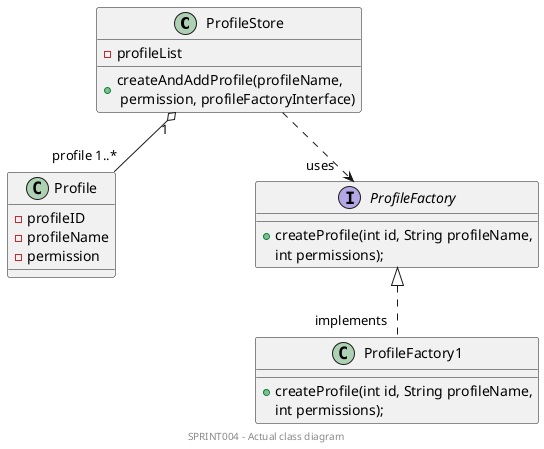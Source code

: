 @startuml
'https://plantuml.com/class-diagram

'header
'Sequence Diagram of US030
'endheader

center footer SPRINT004 - Actual class diagram


class ProfileStore{
-profileList
+createAndAddProfile(profileName,\n permission, profileFactoryInterface)
}

class Profile{
   -profileID
   -profileName
   -permission

}
interface ProfileFactory{

   +createProfile(int id, String profileName,
                               int permissions);
}

class ProfileFactory1{
   +createProfile(int id, String profileName,
                               int permissions);
}




ProfileStore "1" o-- " profile 1..*" Profile

ProfileFactory <|.. "implements " ProfileFactory1

ProfileStore ..> "uses   " ProfileFactory




skinparam nodesep 140

skinparam ranksep 60

@enduml